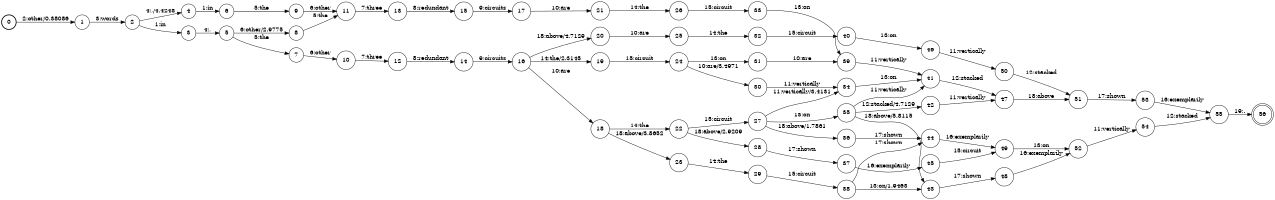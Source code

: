 digraph FST {
rankdir = LR;
size = "8.5,11";
label = "";
center = 1;
orientation = Portrait;
ranksep = "0.4";
nodesep = "0.25";
0 [label = "0", shape = circle, style = bold, fontsize = 14]
	0 -> 1 [label = "2:other/0.38086", fontsize = 14];
1 [label = "1", shape = circle, style = solid, fontsize = 14]
	1 -> 2 [label = "3:words", fontsize = 14];
2 [label = "2", shape = circle, style = solid, fontsize = 14]
	2 -> 3 [label = "1:in", fontsize = 14];
	2 -> 4 [label = "4:,/4.4248", fontsize = 14];
3 [label = "3", shape = circle, style = solid, fontsize = 14]
	3 -> 5 [label = "4:,", fontsize = 14];
4 [label = "4", shape = circle, style = solid, fontsize = 14]
	4 -> 6 [label = "1:in", fontsize = 14];
5 [label = "5", shape = circle, style = solid, fontsize = 14]
	5 -> 8 [label = "6:other/2.9775", fontsize = 14];
	5 -> 7 [label = "5:the", fontsize = 14];
6 [label = "6", shape = circle, style = solid, fontsize = 14]
	6 -> 9 [label = "5:the", fontsize = 14];
7 [label = "7", shape = circle, style = solid, fontsize = 14]
	7 -> 10 [label = "6:other", fontsize = 14];
8 [label = "8", shape = circle, style = solid, fontsize = 14]
	8 -> 11 [label = "5:the", fontsize = 14];
9 [label = "9", shape = circle, style = solid, fontsize = 14]
	9 -> 11 [label = "6:other", fontsize = 14];
10 [label = "10", shape = circle, style = solid, fontsize = 14]
	10 -> 12 [label = "7:three", fontsize = 14];
11 [label = "11", shape = circle, style = solid, fontsize = 14]
	11 -> 13 [label = "7:three", fontsize = 14];
12 [label = "12", shape = circle, style = solid, fontsize = 14]
	12 -> 14 [label = "8:redundant", fontsize = 14];
13 [label = "13", shape = circle, style = solid, fontsize = 14]
	13 -> 15 [label = "8:redundant", fontsize = 14];
14 [label = "14", shape = circle, style = solid, fontsize = 14]
	14 -> 16 [label = "9:circuits", fontsize = 14];
15 [label = "15", shape = circle, style = solid, fontsize = 14]
	15 -> 17 [label = "9:circuits", fontsize = 14];
16 [label = "16", shape = circle, style = solid, fontsize = 14]
	16 -> 19 [label = "14:the/2.3145", fontsize = 14];
	16 -> 18 [label = "10:are", fontsize = 14];
	16 -> 20 [label = "18:above/4.7129", fontsize = 14];
17 [label = "17", shape = circle, style = solid, fontsize = 14]
	17 -> 21 [label = "10:are", fontsize = 14];
18 [label = "18", shape = circle, style = solid, fontsize = 14]
	18 -> 22 [label = "14:the", fontsize = 14];
	18 -> 23 [label = "18:above/3.8652", fontsize = 14];
19 [label = "19", shape = circle, style = solid, fontsize = 14]
	19 -> 24 [label = "15:circuit", fontsize = 14];
20 [label = "20", shape = circle, style = solid, fontsize = 14]
	20 -> 25 [label = "10:are", fontsize = 14];
21 [label = "21", shape = circle, style = solid, fontsize = 14]
	21 -> 26 [label = "14:the", fontsize = 14];
22 [label = "22", shape = circle, style = solid, fontsize = 14]
	22 -> 27 [label = "15:circuit", fontsize = 14];
	22 -> 28 [label = "18:above/2.9209", fontsize = 14];
23 [label = "23", shape = circle, style = solid, fontsize = 14]
	23 -> 29 [label = "14:the", fontsize = 14];
24 [label = "24", shape = circle, style = solid, fontsize = 14]
	24 -> 30 [label = "10:are/3.4971", fontsize = 14];
	24 -> 31 [label = "13:on", fontsize = 14];
25 [label = "25", shape = circle, style = solid, fontsize = 14]
	25 -> 32 [label = "14:the", fontsize = 14];
26 [label = "26", shape = circle, style = solid, fontsize = 14]
	26 -> 33 [label = "15:circuit", fontsize = 14];
27 [label = "27", shape = circle, style = solid, fontsize = 14]
	27 -> 34 [label = "11:vertically/3.4131", fontsize = 14];
	27 -> 35 [label = "13:on", fontsize = 14];
	27 -> 36 [label = "18:above/1.7861", fontsize = 14];
28 [label = "28", shape = circle, style = solid, fontsize = 14]
	28 -> 37 [label = "17:shown", fontsize = 14];
29 [label = "29", shape = circle, style = solid, fontsize = 14]
	29 -> 38 [label = "15:circuit", fontsize = 14];
30 [label = "30", shape = circle, style = solid, fontsize = 14]
	30 -> 34 [label = "11:vertically", fontsize = 14];
31 [label = "31", shape = circle, style = solid, fontsize = 14]
	31 -> 39 [label = "10:are", fontsize = 14];
32 [label = "32", shape = circle, style = solid, fontsize = 14]
	32 -> 40 [label = "15:circuit", fontsize = 14];
33 [label = "33", shape = circle, style = solid, fontsize = 14]
	33 -> 39 [label = "13:on", fontsize = 14];
34 [label = "34", shape = circle, style = solid, fontsize = 14]
	34 -> 41 [label = "13:on", fontsize = 14];
35 [label = "35", shape = circle, style = solid, fontsize = 14]
	35 -> 41 [label = "11:vertically", fontsize = 14];
	35 -> 42 [label = "12:stacked/4.7129", fontsize = 14];
	35 -> 43 [label = "18:above/5.8115", fontsize = 14];
36 [label = "36", shape = circle, style = solid, fontsize = 14]
	36 -> 44 [label = "17:shown", fontsize = 14];
37 [label = "37", shape = circle, style = solid, fontsize = 14]
	37 -> 45 [label = "16:exemplarily", fontsize = 14];
38 [label = "38", shape = circle, style = solid, fontsize = 14]
	38 -> 43 [label = "13:on/1.9463", fontsize = 14];
	38 -> 44 [label = "17:shown", fontsize = 14];
39 [label = "39", shape = circle, style = solid, fontsize = 14]
	39 -> 41 [label = "11:vertically", fontsize = 14];
40 [label = "40", shape = circle, style = solid, fontsize = 14]
	40 -> 46 [label = "13:on", fontsize = 14];
41 [label = "41", shape = circle, style = solid, fontsize = 14]
	41 -> 47 [label = "12:stacked", fontsize = 14];
42 [label = "42", shape = circle, style = solid, fontsize = 14]
	42 -> 47 [label = "11:vertically", fontsize = 14];
43 [label = "43", shape = circle, style = solid, fontsize = 14]
	43 -> 48 [label = "17:shown", fontsize = 14];
44 [label = "44", shape = circle, style = solid, fontsize = 14]
	44 -> 49 [label = "16:exemplarily", fontsize = 14];
45 [label = "45", shape = circle, style = solid, fontsize = 14]
	45 -> 49 [label = "15:circuit", fontsize = 14];
46 [label = "46", shape = circle, style = solid, fontsize = 14]
	46 -> 50 [label = "11:vertically", fontsize = 14];
47 [label = "47", shape = circle, style = solid, fontsize = 14]
	47 -> 51 [label = "18:above", fontsize = 14];
48 [label = "48", shape = circle, style = solid, fontsize = 14]
	48 -> 52 [label = "16:exemplarily", fontsize = 14];
49 [label = "49", shape = circle, style = solid, fontsize = 14]
	49 -> 52 [label = "13:on", fontsize = 14];
50 [label = "50", shape = circle, style = solid, fontsize = 14]
	50 -> 51 [label = "12:stacked", fontsize = 14];
51 [label = "51", shape = circle, style = solid, fontsize = 14]
	51 -> 53 [label = "17:shown", fontsize = 14];
52 [label = "52", shape = circle, style = solid, fontsize = 14]
	52 -> 54 [label = "11:vertically", fontsize = 14];
53 [label = "53", shape = circle, style = solid, fontsize = 14]
	53 -> 55 [label = "16:exemplarily", fontsize = 14];
54 [label = "54", shape = circle, style = solid, fontsize = 14]
	54 -> 55 [label = "12:stacked", fontsize = 14];
55 [label = "55", shape = circle, style = solid, fontsize = 14]
	55 -> 56 [label = "19:.", fontsize = 14];
56 [label = "56", shape = doublecircle, style = solid, fontsize = 14]
}
